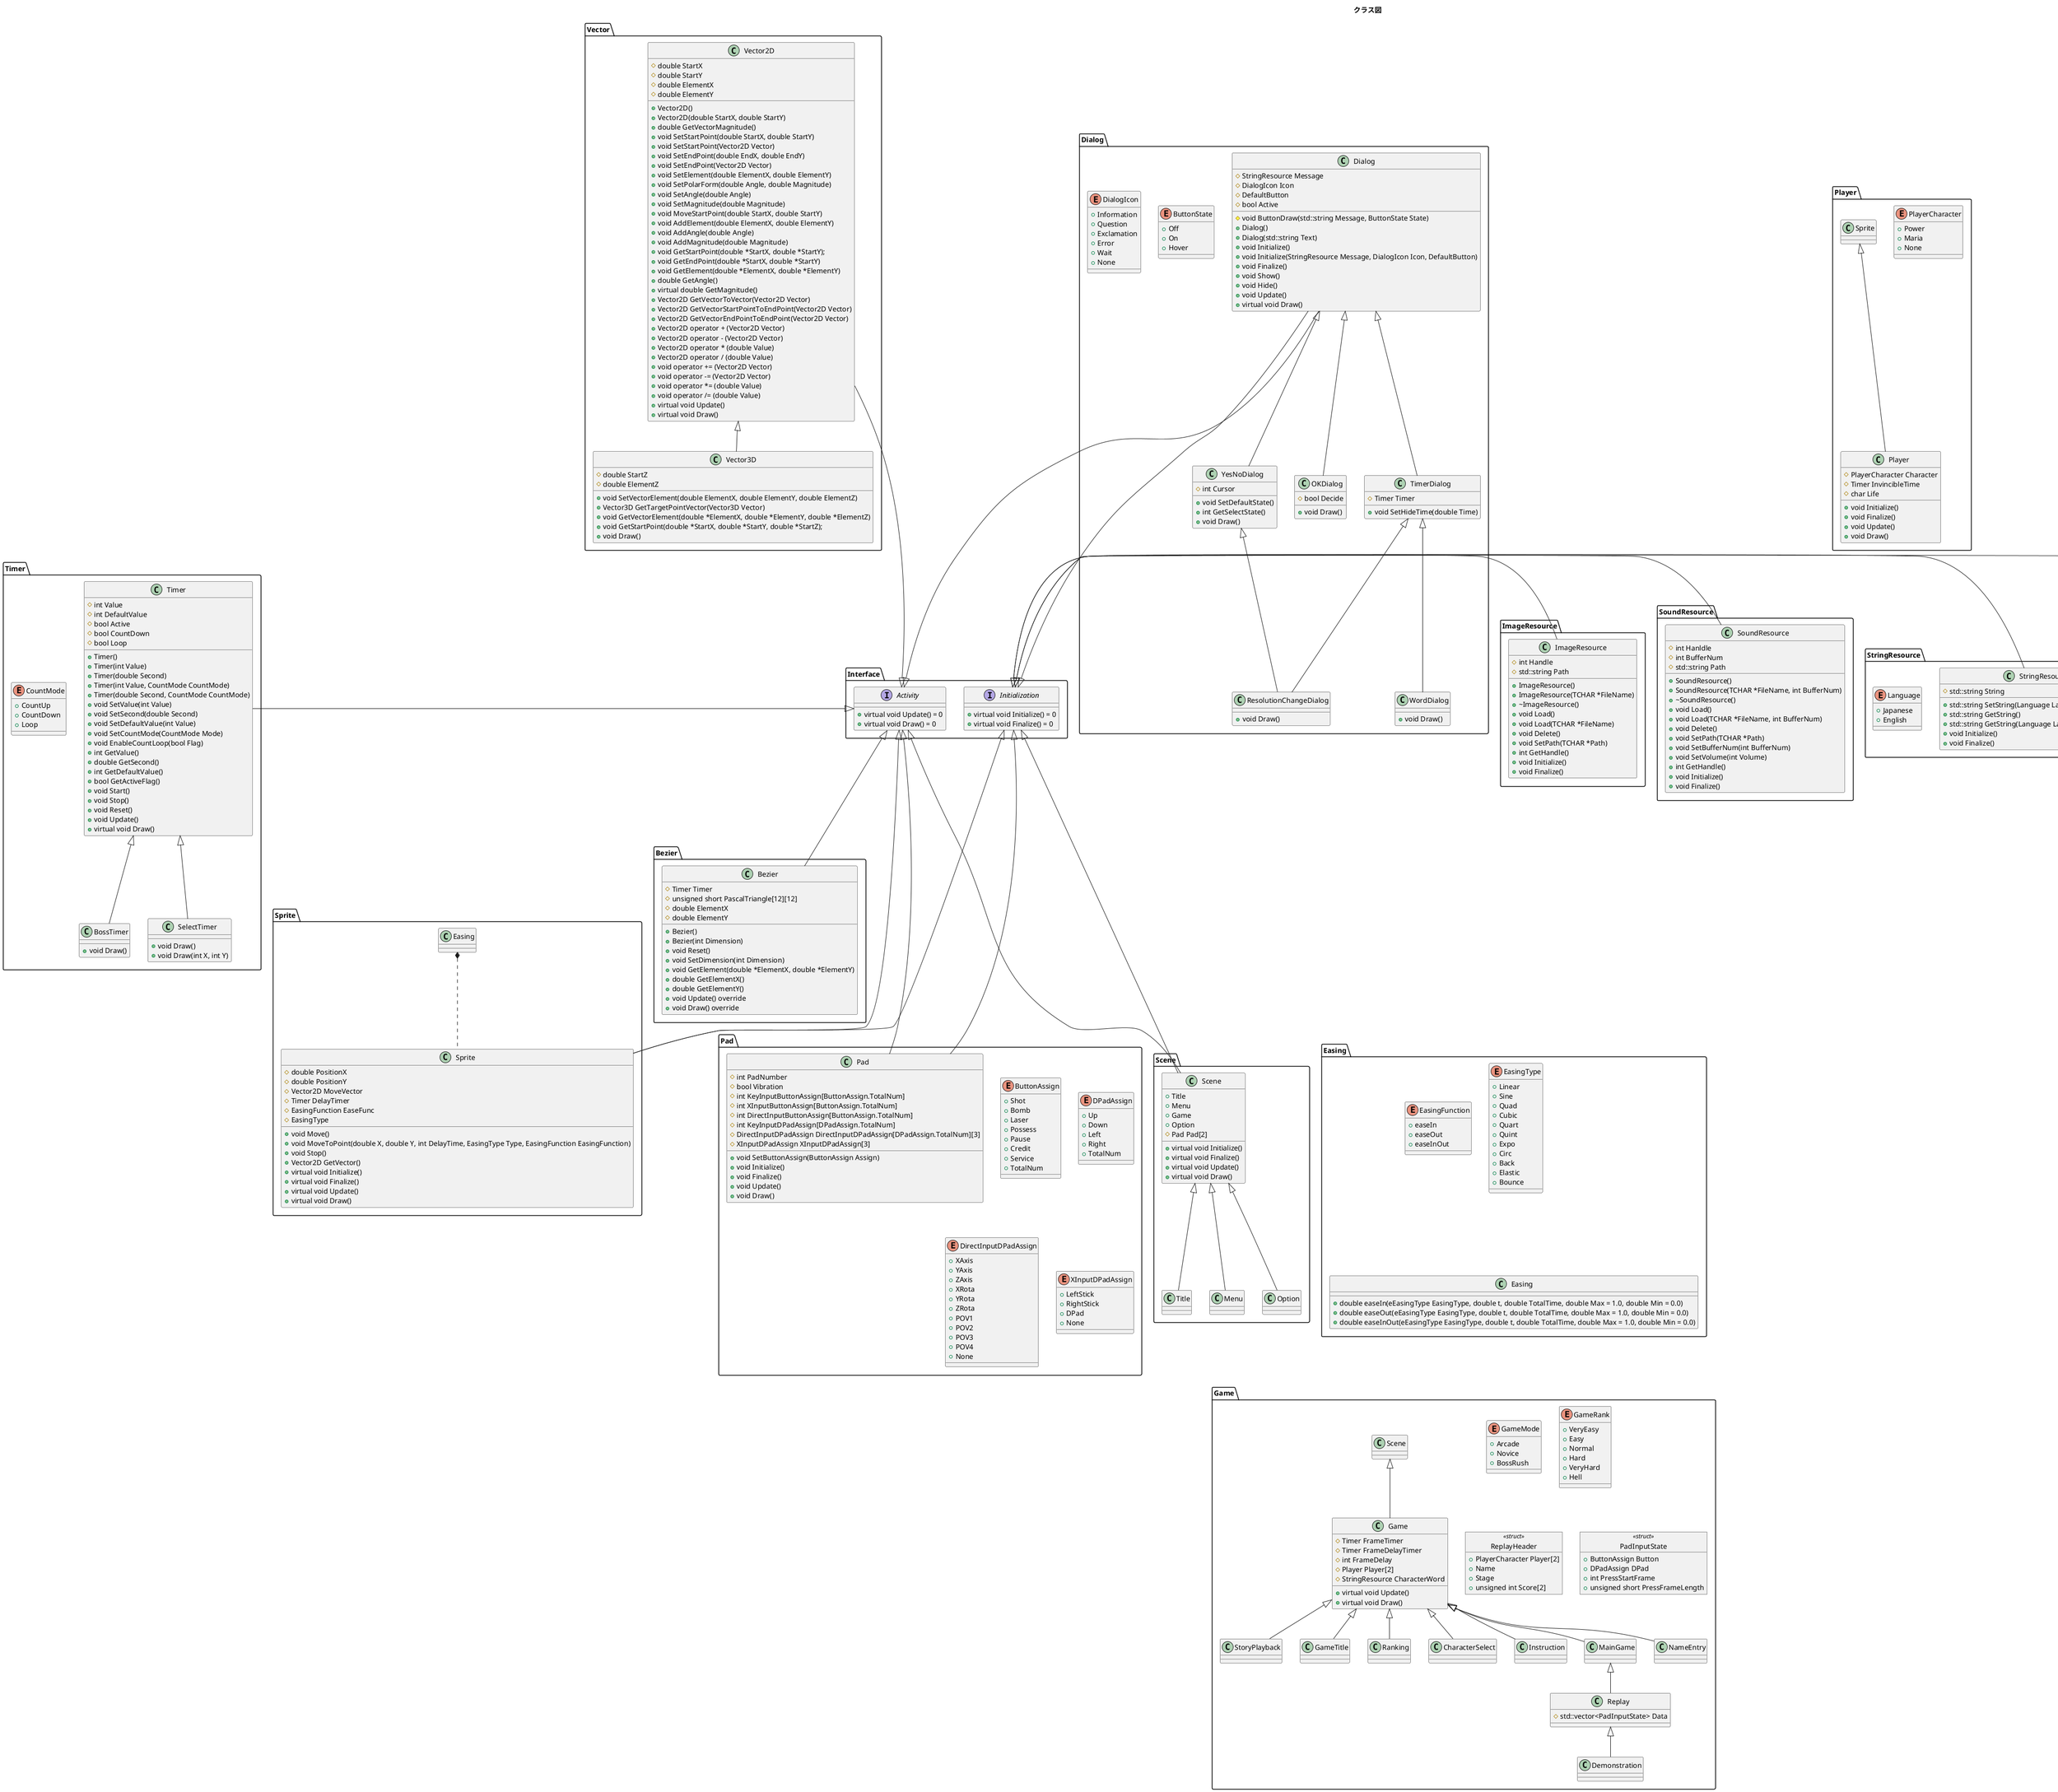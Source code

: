 @startuml
title クラス図
package Interface {
	interface Initialization{
		+virtual void Initialize() = 0
		+virtual void Finalize() = 0
	}

	interface Activity {
		+virtual void Update() = 0
		+virtual void Draw() = 0
	}
}

package Vector {
	class Vector2D {
		#double StartX
		#double StartY
		#double ElementX
		#double ElementY
		+Vector2D()
		+Vector2D(double StartX, double StartY)
		+double GetVectorMagnitude()
		+void SetStartPoint(double StartX, double StartY)
		+void SetStartPoint(Vector2D Vector)
		+void SetEndPoint(double EndX, double EndY)
		+void SetEndPoint(Vector2D Vector)
		+void SetElement(double ElementX, double ElementY)
		+void SetPolarForm(double Angle, double Magnitude)
		+void SetAngle(double Angle)
		+void SetMagnitude(double Magnitude)
		+void MoveStartPoint(double StartX, double StartY)
		+void AddElement(double ElementX, double ElementY)
		+void AddAngle(double Angle)
		+void AddMagnitude(double Magnitude)
		+void GetStartPoint(double *StartX, double *StartY);
		+void GetEndPoint(double *StartX, double *StartY)
		+void GetElement(double *ElementX, double *ElementY)
		+double GetAngle()
		+virtual double GetMagnitude()
		+Vector2D GetVectorToVector(Vector2D Vector)
		+Vector2D GetVectorStartPointToEndPoint(Vector2D Vector)
		+Vector2D GetVectorEndPointToEndPoint(Vector2D Vector)
		+Vector2D operator + (Vector2D Vector)
		+Vector2D operator - (Vector2D Vector)
		+Vector2D operator * (double Value)
		+Vector2D operator / (double Value)
		+void operator += (Vector2D Vector)
		+void operator -= (Vector2D Vector)
		+void operator *= (double Value)
		+void operator /= (double Value)
		+virtual void Update()
		+virtual void Draw()
	}

	class Vector3D {
		#double StartZ
		#double ElementZ
		+void SetVectorElement(double ElementX, double ElementY, double ElementZ)
		+Vector3D GetTargetPointVector(Vector3D Vector)
		+void GetVectorElement(double *ElementX, double *ElementY, double *ElementZ)
		+void GetStartPoint(double *StartX, double *StartY, double *StartZ);
		+void Draw()
	}

	Activity <|-up-- Vector2D
	Vector2D <|-- Vector3D
}

package Bezier {
	class Bezier {
		#Timer Timer
		#unsigned short PascalTriangle[12][12]
		#double ElementX
		#double ElementY
		+Bezier()
		+Bezier(int Dimension)
		+void Reset()
		+void SetDimension(int Dimension)
		+void GetElement(double *ElementX, double *ElementY)
		+double GetElementX()
		+double GetElementY()
		+void Update() override
		+void Draw() override
	}

	Activity <|-- Bezier
}

package Easing {
	enum EasingFunction {
		+easeIn
		+easeOut
		+easeInOut
	}

	enum EasingType {
		+Linear
		+Sine
		+Quad
		+Cubic
		+Quart
		+Quint
		+Expo
		+Circ
		+Back
		+Elastic
		+Bounce		
	}

	class Easing {
		+double easeIn(eEasingType EasingType, double t, double TotalTime, double Max = 1.0, double Min = 0.0)
		+double easeOut(eEasingType EasingType, double t, double TotalTime, double Max = 1.0, double Min = 0.0)
		+double easeInOut(eEasingType EasingType, double t, double TotalTime, double Max = 1.0, double Min = 0.0)
	}
}

package Sprite {
	class Sprite {
		#double PositionX
		#double PositionY
		#Vector2D MoveVector
		#Timer DelayTimer
		#EasingFunction EaseFunc
		#EasingType
		+void Move()
		+void MoveToPoint(double X, double Y, int DelayTime, EasingType Type, EasingFunction EasingFunction)
		+void Stop()
		+Vector2D GetVector()
		+virtual void Initialize()
		+virtual void Finalize()
		+virtual void Update()
		+virtual void Draw()
	}

	Initialization <|--- Sprite
	Activity <|--- Sprite
	Easing *.. Sprite
}

package Dialog {
	enum ButtonState {
		+Off
		+On
		+Hover
	}

	enum DialogIcon {
		+Information
		+Question
		+Exclamation
		+Error
		+Wait
		+None
	}

	class Dialog {
		#StringResource Message
		#DialogIcon Icon
		#DefaultButton
		#bool Active
		#void ButtonDraw(std::string Message, ButtonState State)
		+Dialog()
		+Dialog(std::string Text)
		+void Initialize()
		+void Initialize(StringResource Message, DialogIcon Icon, DefaultButton)
		+void Finalize()
		+void Show()
		+void Hide()
		+void Update()
		+virtual void Draw()
	}

	class OKDialog {
		#bool Decide
		+void Draw()
	}

	class TimerDialog {
		#Timer Timer
		+void SetHideTime(double Time)
	}

	class YesNoDialog {
		#int Cursor
		+void SetDefaultState()
		+int GetSelectState()
		+void Draw()
	}

	class WordDialog {
		+void Draw()
	}

	class ResolutionChangeDialog {
		+void Draw()
	}

	Initialization <|-up-- Dialog
	Activity <|-up-- Dialog
	Dialog <|-- TimerDialog
	Dialog <|-- OKDialog
	Dialog <|-- YesNoDialog
	TimerDialog <|-- WordDialog
	TimerDialog <|-- ResolutionChangeDialog
	YesNoDialog <|-- ResolutionChangeDialog
}

package Timer {
	enum CountMode {
		+CountUp
		+CountDown
		+Loop
	}

	class Timer {
		#int Value
		#int DefaultValue
		#bool Active
		#bool CountDown
		#bool Loop
		+Timer()
		+Timer(int Value)
		+Timer(double Second)
		+Timer(int Value, CountMode CountMode)
		+Timer(double Second, CountMode CountMode)
		+void SetValue(int Value)
		+void SetSecond(double Second)
		+void SetDefaultValue(int Value)
		+void SetCountMode(CountMode Mode)
		+void EnableCountLoop(bool Flag)
		+int GetValue()
		+double GetSecond()
		+int GetDefaultValue()
		+bool GetActiveFlag()
		+void Start()
		+void Stop()
		+void Reset()
		+void Update()
		+virtual void Draw()
	}

	class BossTimer {
		+void Draw()
	}

	class SelectTimer {
		+void Draw()
		+void Draw(int X, int Y)
	}

	Activity <|-left-- Timer
	Timer <|-- BossTimer
	Timer <|-- SelectTimer
}

package Pad {
	enum ButtonAssign {
		+Shot
		+Bomb
		+Laser
		+Possess
		+Pause
		+Credit
		+Service
		+TotalNum
	}

	enum DPadAssign {
		+Up
		+Down
		+Left
		+Right
		+TotalNum
	}

	enum DirectInputDPadAssign {
		+XAxis
		+YAxis
		+ZAxis
		+XRota
		+YRota
		+ZRota
		+POV1
		+POV2
		+POV3
		+POV4
		+None
	}

	enum XInputDPadAssign {
		+LeftStick
		+RightStick
		+DPad
		+None
	}

	class Pad {
		#int PadNumber
		#bool Vibration
		#int KeyInputButtonAssign[ButtonAssign.TotalNum]
		#int XInputButtonAssign[ButtonAssign.TotalNum]
		#int DirectInputButtonAssign[ButtonAssign.TotalNum]
		#int KeyInputDPadAssign[DPadAssign.TotalNum]
		#DirectInputDPadAssign DirectInputDPadAssign[DPadAssign.TotalNum][3]
		#XInputDPadAssign XInputDPadAssign[3]
		+void SetButtonAssign(ButtonAssign Assign)
		+void Initialize()
		+void Finalize()
		+void Update()
		+void Draw()
	}

	Initialization <|--- Pad
	Activity <|--- Pad
}

package Player {
	enum PlayerCharacter {
		+Power
		+Maria
		+None
	}

	class Player {
		#PlayerCharacter Character
		#Timer InvincibleTime
		#char Life
		+void Initialize()
		+void Finalize()
		+void Update()
		+void Draw()
	}

	Sprite <|-- Player
}

package Enemy {
	class Enemy {
		#int HP
		#Timer Timer
	}

	class BossEnemy {
		#BossTimer Timer
	}

	Sprite <|-- Enemy
	Enemy <|-- BossEnemy
}

package Bullet {
	enum PlayerBulletType {

	}

	enum EnemyBulletType {

	}

	class Bullet {
		+void Update()
	}

	class PlayerBullet {
		+void Draw()
	}

	class EnemyBullet {
		+void Draw()
	}

	Sprite <|-- Bullet
	Bullet <|-- PlayerBullet
	Bullet <|-- EnemyBullet
}

package Scene {
	enum Scene{
		+Title
		+Menu
		+Game
		+Option
	}

	class Scene {
		#Pad Pad[2]
		+virtual void Initialize()
		+virtual void Finalize()
		+virtual void Update()
		+virtual void Draw()
	}

	Scene <|-- Title
	Scene <|-- Menu
	Scene <|-- Option
	Initialization <|--- Scene
	Activity <|--- Scene
}

package SceneManager {
	class SceneManager {
		Scene *Scene
		Scene NextScene
	}
}

package Game {
	enum GameMode {
		+Arcade
		+Novice
		+BossRush
	}

	enum GameRank {
		+VeryEasy
		+Easy
		+Normal
		+Hard
		+VeryHard
		+Hell
	}

	object ReplayHeader <<struct>> {
		+PlayerCharacter Player[2]
		+Name
		+Stage
		+unsigned int Score[2]
	}

	object PadInputState <<struct>> {
		+ButtonAssign Button
		+DPadAssign DPad
		+int PressStartFrame
		+unsigned short PressFrameLength
	}

	class Game {
		#Timer FrameTimer
		#Timer FrameDelayTimer
		#int FrameDelay
		#Player Player[2]
		#StringResource CharacterWord
		+virtual void Update()
		+virtual void Draw()
	}

	class Replay {
		#std::vector<PadInputState> Data
	}

	Scene <|-- Game
	Game <|-- StoryPlayback
	Game <|-- GameTitle
	Game <|-- Ranking
	Game <|-- CharacterSelect
	Game <|-- Instruction
	Game <|-- MainGame
	Game <|-- NameEntry
	MainGame <|-- Replay
	Replay <|-- Demonstration
}

package ImageResource {
	class ImageResource {
		#int Handle
		#std::string Path
		+ImageResource()
		+ImageResource(TCHAR *FileName)
		+~ImageResource()
		+void Load()
		+void Load(TCHAR *FileName)
		+void Delete()
		+void SetPath(TCHAR *Path)
		+int GetHandle()
		+void Initialize()
		+void Finalize()
	}

	Initialization <|-left- ImageResource
}

package SoundResource {
	class SoundResource {
		#int Hanldle
		#int BufferNum
		#std::string Path
		+SoundResource()
		+SoundResource(TCHAR *FileName, int BufferNum)
		+~SoundResource()
		+void Load()
		+void Load(TCHAR *FileName, int BufferNum)
		+void Delete()
		+void SetPath(TCHAR *Path)
		+void SetBufferNum(int BufferNum)
		+void SetVolume(int Volume)
		+int GetHandle()
		+void Initialize()
		+void Finalize()
	}

	Initialization <|-left- SoundResource
}

package StringResource {
	enum Language {
		+Japanese
		+English
	}

	class StringResource {
		#std::string String
		+std::string SetString(Language Language, char *String)
		+std::string GetString()
		+std::string GetString(Language Language)
		+void Initialize()
		+void Finalize()
	}

	Initialization <|-left-- StringResource
}

package CoinChute {
	class CoinChute {
		#unsigned int Coin
		#unsigned int Credit
		#int NeedsCoinToCredit
		+CoinChute()
		+CoinChute(int NeedCoinToCredit)
		+~CoinChute()
		+void SetNeedCoinTo1Credit(int Coin)
		+void UseCredit()
		+void AddCoin()
		+bool GetFreePlayFlag()
		+unsigned int GetCoin()
		+unsigned int GetCredit()
		+unsigned int GetNeedStartCoin()
		+int GetNeedCoinTo1Credit()
		+void Initialize()
		+void Finalize()
	}

	Initialization <|-left-- CoinChute
}
@enduml